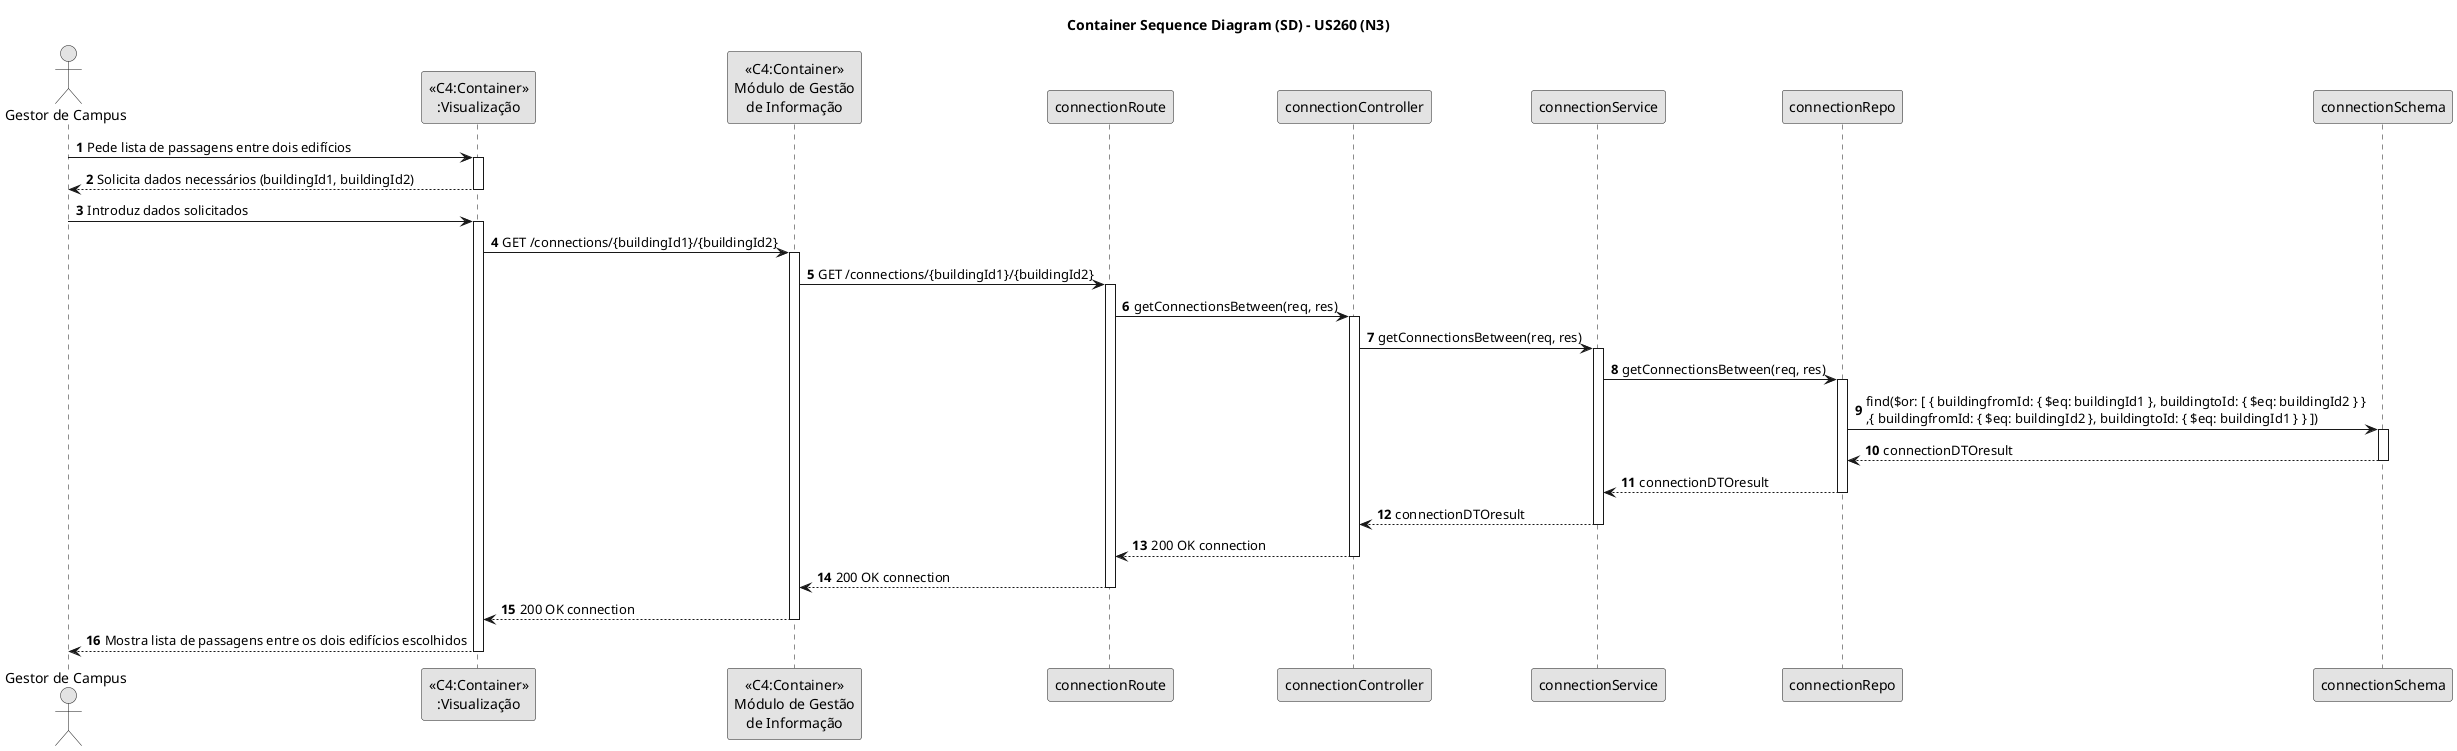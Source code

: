 @startuml
skinparam monochrome true
skinparam packageStyle rectangle
skinparam shadowing false

title Container Sequence Diagram (SD) - US260 (N3)

autonumber

actor "Gestor de Campus"

"Gestor de Campus" -> "<<C4:Container>>\n:Visualização": Pede lista de passagens entre dois edifícios
activate "<<C4:Container>>\n:Visualização"
"<<C4:Container>>\n:Visualização" --> "Gestor de Campus": Solicita dados necessários (buildingId1, buildingId2)
deactivate "<<C4:Container>>\n:Visualização"

"Gestor de Campus" -> "<<C4:Container>>\n:Visualização": Introduz dados solicitados
activate "<<C4:Container>>\n:Visualização"
"<<C4:Container>>\n:Visualização" -> "<<C4:Container>>\nMódulo de Gestão\nde Informação": GET /connections/{buildingId1}/{buildingId2}

activate "<<C4:Container>>\nMódulo de Gestão\nde Informação"
"<<C4:Container>>\nMódulo de Gestão\nde Informação" -> connectionRoute: GET /connections/{buildingId1}/{buildingId2}
activate connectionRoute
connectionRoute -> connectionController: getConnectionsBetween(req, res)
activate connectionController
connectionController -> connectionService: getConnectionsBetween(req, res)
activate connectionService
connectionService -> connectionRepo: getConnectionsBetween(req, res)
activate connectionRepo
connectionRepo -> connectionSchema: find($or: [ { buildingfromId: { $eq: buildingId1 }, buildingtoId: { $eq: buildingId2 } }\n,{ buildingfromId: { $eq: buildingId2 }, buildingtoId: { $eq: buildingId1 } } ])
activate connectionSchema
connectionSchema --> connectionRepo: connectionDTOresult
deactivate connectionSchema
connectionRepo --> connectionService: connectionDTOresult

deactivate connectionRepo
connectionService --> connectionController: connectionDTOresult
deactivate connectionService
connectionController --> connectionRoute : 200 OK connection
deactivate connectionController
connectionRoute --> "<<C4:Container>>\nMódulo de Gestão\nde Informação" : 200 OK connection
deactivate connectionRoute
"<<C4:Container>>\nMódulo de Gestão\nde Informação" --> "<<C4:Container>>\n:Visualização": 200 OK connection
deactivate "<<C4:Container>>\nMódulo de Gestão\nde Informação"
"Gestor de Campus" <-- "<<C4:Container>>\n:Visualização": Mostra lista de passagens entre os dois edifícios escolhidos
deactivate "<<C4:Container>>\n:Visualização"

@enduml